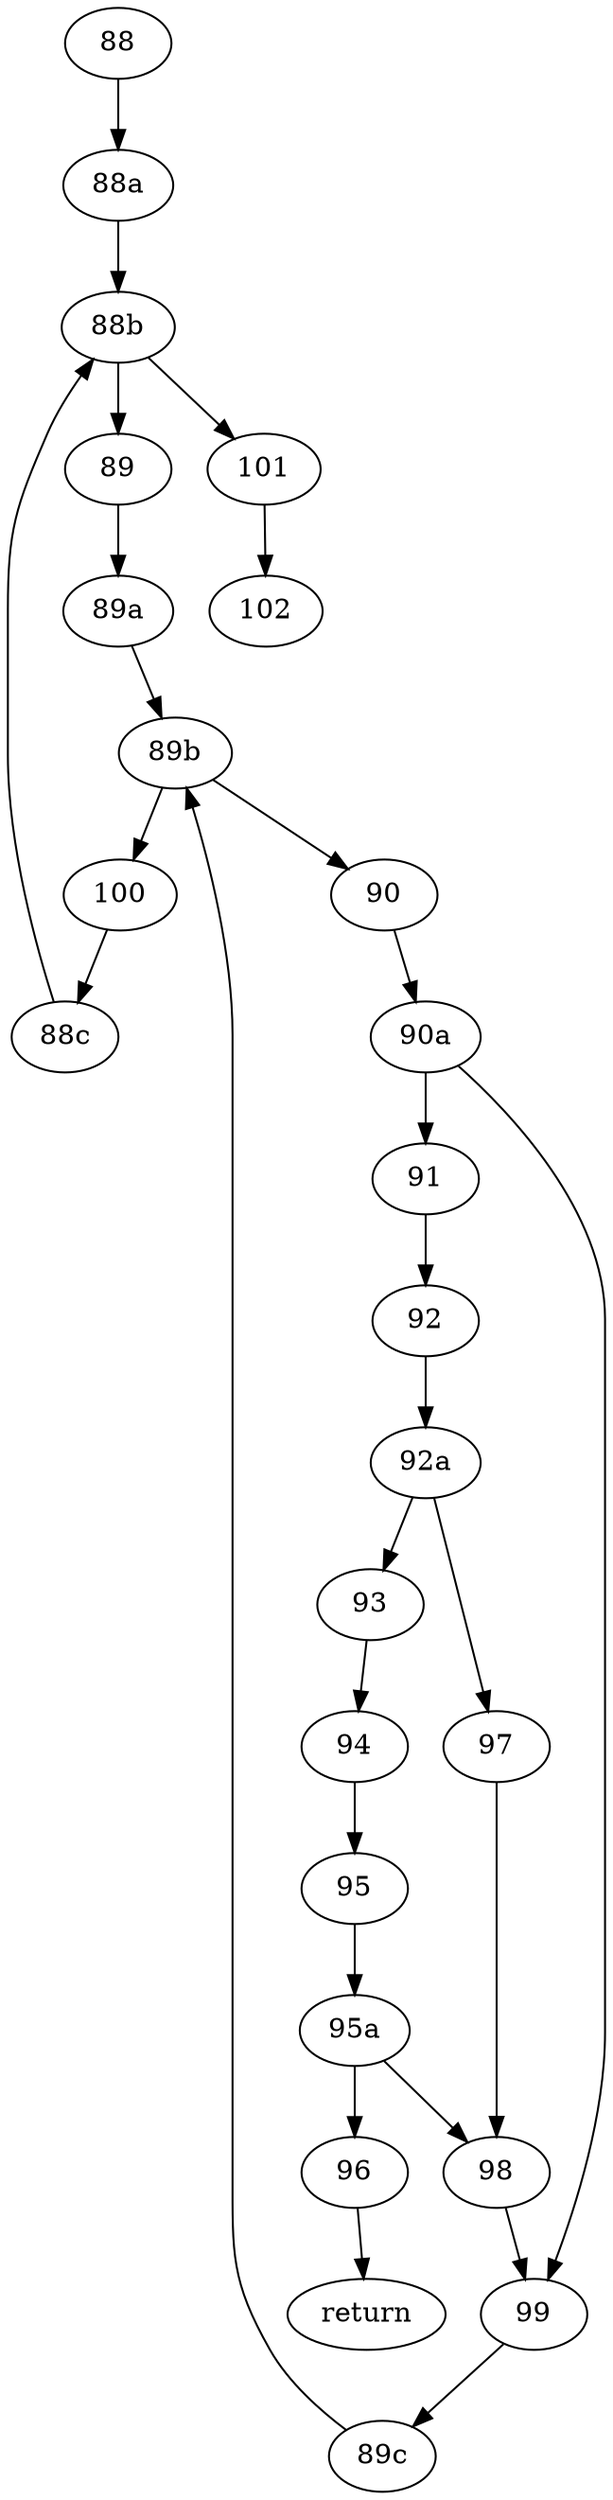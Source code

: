 digraph singleStep2 {
	"88" -> "88a";
	"88a" -> "88b";
	"88b" -> "89";
	"89" -> "89a";
	"89a" -> "89b";
	"89b" -> "90";
	"90" -> "90a";
	"90a" -> "91";
	"91" -> "92";
	"92" -> "92a";
	"92a" -> "93";
	"93" -> "94";
	"94" -> "95";
	"95" -> "95a";
	"95a" -> "96";
	"96" -> "return";
	"95a" -> "98";
	"98" -> "99";
	"99" -> "89c";
	"89c" -> "89b";
	"92a" -> "97";
	"97" -> "98";
	"90a" -> "99";
	"89b" -> "100";
	"100" -> "88c";
	"88c" -> "88b";
	"88b" -> "101";
	"101" -> "102";
}
